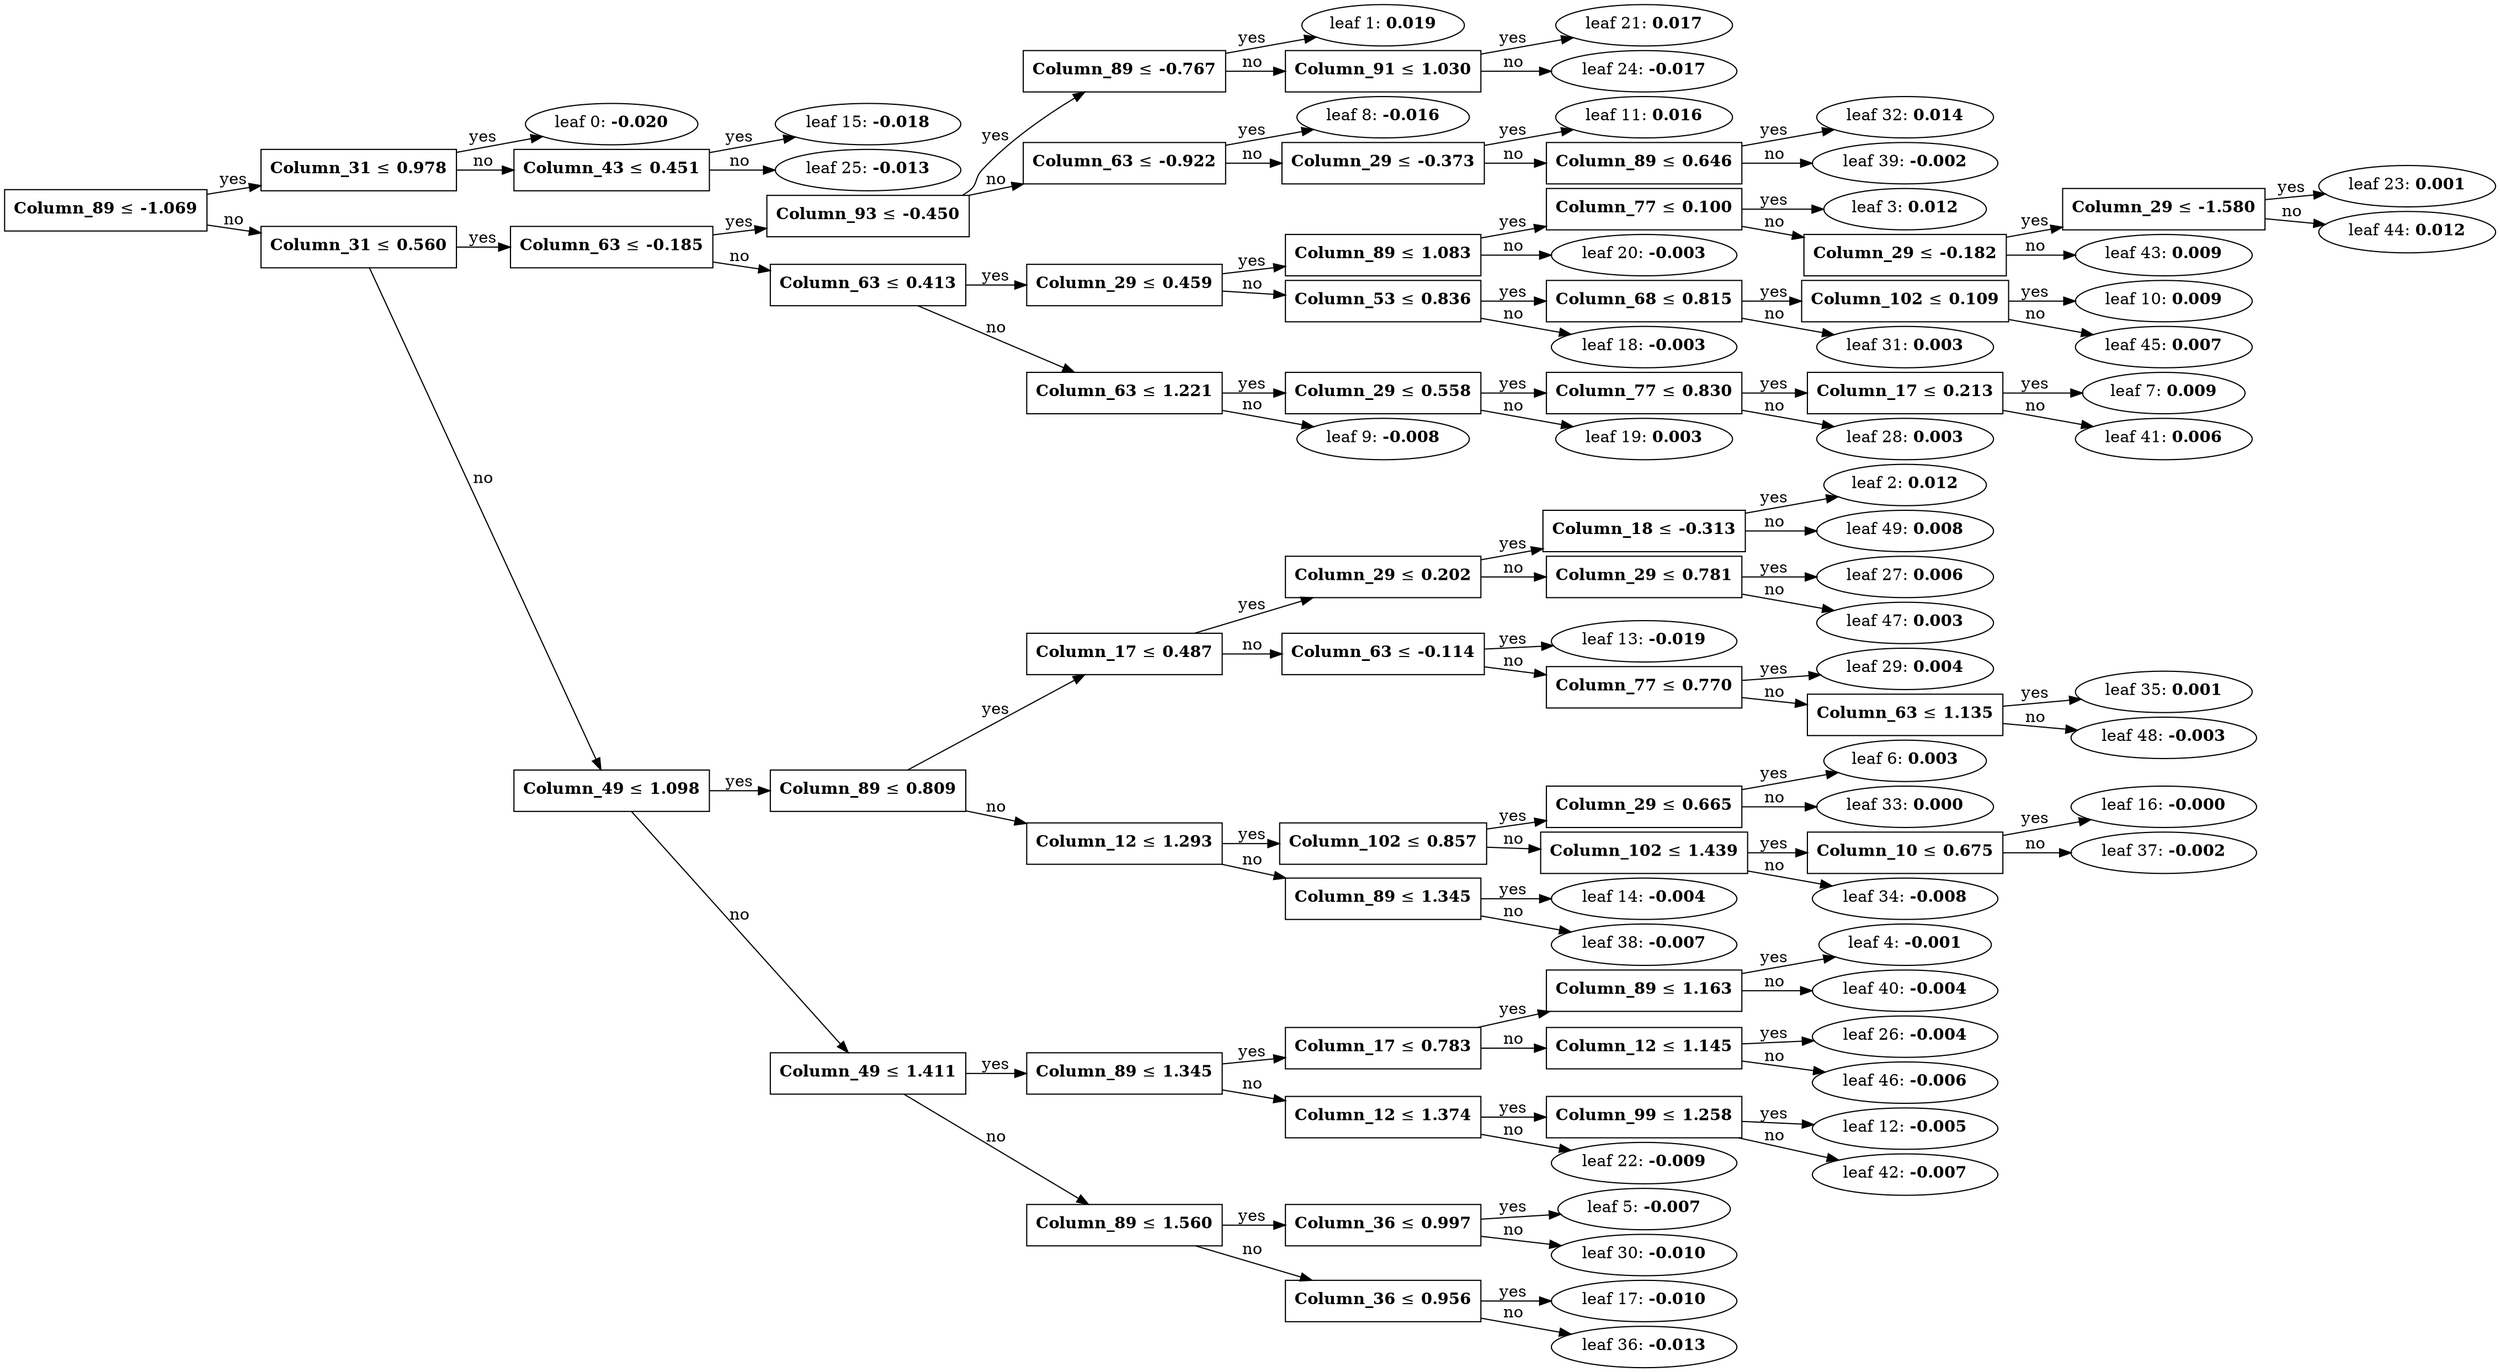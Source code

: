 digraph {
	graph [nodesep=0.05 rankdir=LR ranksep=0.3]
	split0 [label=<<B>Column_89</B> &#8804; <B>-1.069</B>> fillcolor=white shape=rectangle style=""]
	split14 [label=<<B>Column_31</B> &#8804; <B>0.978</B>> fillcolor=white shape=rectangle style=""]
	leaf0 [label=<leaf 0: <B>-0.020</B>>]
	split14 -> leaf0 [label=yes]
	split24 [label=<<B>Column_43</B> &#8804; <B>0.451</B>> fillcolor=white shape=rectangle style=""]
	leaf15 [label=<leaf 15: <B>-0.018</B>>]
	split24 -> leaf15 [label=yes]
	leaf25 [label=<leaf 25: <B>-0.013</B>>]
	split24 -> leaf25 [label=no]
	split14 -> split24 [label=no]
	split0 -> split14 [label=yes]
	split1 [label=<<B>Column_31</B> &#8804; <B>0.560</B>> fillcolor=white shape=rectangle style=""]
	split2 [label=<<B>Column_63</B> &#8804; <B>-0.185</B>> fillcolor=white shape=rectangle style=""]
	split7 [label=<<B>Column_93</B> &#8804; <B>-0.450</B>> fillcolor=white shape=rectangle style=""]
	split20 [label=<<B>Column_89</B> &#8804; <B>-0.767</B>> fillcolor=white shape=rectangle style=""]
	leaf1 [label=<leaf 1: <B>0.019</B>>]
	split20 -> leaf1 [label=yes]
	split23 [label=<<B>Column_91</B> &#8804; <B>1.030</B>> fillcolor=white shape=rectangle style=""]
	leaf21 [label=<leaf 21: <B>0.017</B>>]
	split23 -> leaf21 [label=yes]
	leaf24 [label=<leaf 24: <B>-0.017</B>>]
	split23 -> leaf24 [label=no]
	split20 -> split23 [label=no]
	split7 -> split20 [label=yes]
	split10 [label=<<B>Column_63</B> &#8804; <B>-0.922</B>> fillcolor=white shape=rectangle style=""]
	leaf8 [label=<leaf 8: <B>-0.016</B>>]
	split10 -> leaf8 [label=yes]
	split31 [label=<<B>Column_29</B> &#8804; <B>-0.373</B>> fillcolor=white shape=rectangle style=""]
	leaf11 [label=<leaf 11: <B>0.016</B>>]
	split31 -> leaf11 [label=yes]
	split38 [label=<<B>Column_89</B> &#8804; <B>0.646</B>> fillcolor=white shape=rectangle style=""]
	leaf32 [label=<leaf 32: <B>0.014</B>>]
	split38 -> leaf32 [label=yes]
	leaf39 [label=<leaf 39: <B>-0.002</B>>]
	split38 -> leaf39 [label=no]
	split31 -> split38 [label=no]
	split10 -> split31 [label=no]
	split7 -> split10 [label=no]
	split2 -> split7 [label=yes]
	split6 [label=<<B>Column_63</B> &#8804; <B>0.413</B>> fillcolor=white shape=rectangle style=""]
	split9 [label=<<B>Column_29</B> &#8804; <B>0.459</B>> fillcolor=white shape=rectangle style=""]
	split19 [label=<<B>Column_89</B> &#8804; <B>1.083</B>> fillcolor=white shape=rectangle style=""]
	split22 [label=<<B>Column_77</B> &#8804; <B>0.100</B>> fillcolor=white shape=rectangle style=""]
	leaf3 [label=<leaf 3: <B>0.012</B>>]
	split22 -> leaf3 [label=yes]
	split42 [label=<<B>Column_29</B> &#8804; <B>-0.182</B>> fillcolor=white shape=rectangle style=""]
	split43 [label=<<B>Column_29</B> &#8804; <B>-1.580</B>> fillcolor=white shape=rectangle style=""]
	leaf23 [label=<leaf 23: <B>0.001</B>>]
	split43 -> leaf23 [label=yes]
	leaf44 [label=<leaf 44: <B>0.012</B>>]
	split43 -> leaf44 [label=no]
	split42 -> split43 [label=yes]
	leaf43 [label=<leaf 43: <B>0.009</B>>]
	split42 -> leaf43 [label=no]
	split22 -> split42 [label=no]
	split19 -> split22 [label=yes]
	leaf20 [label=<leaf 20: <B>-0.003</B>>]
	split19 -> leaf20 [label=no]
	split9 -> split19 [label=yes]
	split17 [label=<<B>Column_53</B> &#8804; <B>0.836</B>> fillcolor=white shape=rectangle style=""]
	split30 [label=<<B>Column_68</B> &#8804; <B>0.815</B>> fillcolor=white shape=rectangle style=""]
	split44 [label=<<B>Column_102</B> &#8804; <B>0.109</B>> fillcolor=white shape=rectangle style=""]
	leaf10 [label=<leaf 10: <B>0.009</B>>]
	split44 -> leaf10 [label=yes]
	leaf45 [label=<leaf 45: <B>0.007</B>>]
	split44 -> leaf45 [label=no]
	split30 -> split44 [label=yes]
	leaf31 [label=<leaf 31: <B>0.003</B>>]
	split30 -> leaf31 [label=no]
	split17 -> split30 [label=yes]
	leaf18 [label=<leaf 18: <B>-0.003</B>>]
	split17 -> leaf18 [label=no]
	split9 -> split17 [label=no]
	split6 -> split9 [label=yes]
	split8 [label=<<B>Column_63</B> &#8804; <B>1.221</B>> fillcolor=white shape=rectangle style=""]
	split18 [label=<<B>Column_29</B> &#8804; <B>0.558</B>> fillcolor=white shape=rectangle style=""]
	split27 [label=<<B>Column_77</B> &#8804; <B>0.830</B>> fillcolor=white shape=rectangle style=""]
	split40 [label=<<B>Column_17</B> &#8804; <B>0.213</B>> fillcolor=white shape=rectangle style=""]
	leaf7 [label=<leaf 7: <B>0.009</B>>]
	split40 -> leaf7 [label=yes]
	leaf41 [label=<leaf 41: <B>0.006</B>>]
	split40 -> leaf41 [label=no]
	split27 -> split40 [label=yes]
	leaf28 [label=<leaf 28: <B>0.003</B>>]
	split27 -> leaf28 [label=no]
	split18 -> split27 [label=yes]
	leaf19 [label=<leaf 19: <B>0.003</B>>]
	split18 -> leaf19 [label=no]
	split8 -> split18 [label=yes]
	leaf9 [label=<leaf 9: <B>-0.008</B>>]
	split8 -> leaf9 [label=no]
	split6 -> split8 [label=no]
	split2 -> split6 [label=no]
	split1 -> split2 [label=yes]
	split3 [label=<<B>Column_49</B> &#8804; <B>1.098</B>> fillcolor=white shape=rectangle style=""]
	split5 [label=<<B>Column_89</B> &#8804; <B>0.809</B>> fillcolor=white shape=rectangle style=""]
	split12 [label=<<B>Column_17</B> &#8804; <B>0.487</B>> fillcolor=white shape=rectangle style=""]
	split26 [label=<<B>Column_29</B> &#8804; <B>0.202</B>> fillcolor=white shape=rectangle style=""]
	split48 [label=<<B>Column_18</B> &#8804; <B>-0.313</B>> fillcolor=white shape=rectangle style=""]
	leaf2 [label=<leaf 2: <B>0.012</B>>]
	split48 -> leaf2 [label=yes]
	leaf49 [label=<leaf 49: <B>0.008</B>>]
	split48 -> leaf49 [label=no]
	split26 -> split48 [label=yes]
	split46 [label=<<B>Column_29</B> &#8804; <B>0.781</B>> fillcolor=white shape=rectangle style=""]
	leaf27 [label=<leaf 27: <B>0.006</B>>]
	split46 -> leaf27 [label=yes]
	leaf47 [label=<leaf 47: <B>0.003</B>>]
	split46 -> leaf47 [label=no]
	split26 -> split46 [label=no]
	split12 -> split26 [label=yes]
	split28 [label=<<B>Column_63</B> &#8804; <B>-0.114</B>> fillcolor=white shape=rectangle style=""]
	leaf13 [label=<leaf 13: <B>-0.019</B>>]
	split28 -> leaf13 [label=yes]
	split34 [label=<<B>Column_77</B> &#8804; <B>0.770</B>> fillcolor=white shape=rectangle style=""]
	leaf29 [label=<leaf 29: <B>0.004</B>>]
	split34 -> leaf29 [label=yes]
	split47 [label=<<B>Column_63</B> &#8804; <B>1.135</B>> fillcolor=white shape=rectangle style=""]
	leaf35 [label=<leaf 35: <B>0.001</B>>]
	split47 -> leaf35 [label=yes]
	leaf48 [label=<leaf 48: <B>-0.003</B>>]
	split47 -> leaf48 [label=no]
	split34 -> split47 [label=no]
	split28 -> split34 [label=no]
	split12 -> split28 [label=no]
	split5 -> split12 [label=yes]
	split13 [label=<<B>Column_12</B> &#8804; <B>1.293</B>> fillcolor=white shape=rectangle style=""]
	split15 [label=<<B>Column_102</B> &#8804; <B>0.857</B>> fillcolor=white shape=rectangle style=""]
	split32 [label=<<B>Column_29</B> &#8804; <B>0.665</B>> fillcolor=white shape=rectangle style=""]
	leaf6 [label=<leaf 6: <B>0.003</B>>]
	split32 -> leaf6 [label=yes]
	leaf33 [label=<leaf 33: <B>0.000</B>>]
	split32 -> leaf33 [label=no]
	split15 -> split32 [label=yes]
	split33 [label=<<B>Column_102</B> &#8804; <B>1.439</B>> fillcolor=white shape=rectangle style=""]
	split36 [label=<<B>Column_10</B> &#8804; <B>0.675</B>> fillcolor=white shape=rectangle style=""]
	leaf16 [label=<leaf 16: <B>-0.000</B>>]
	split36 -> leaf16 [label=yes]
	leaf37 [label=<leaf 37: <B>-0.002</B>>]
	split36 -> leaf37 [label=no]
	split33 -> split36 [label=yes]
	leaf34 [label=<leaf 34: <B>-0.008</B>>]
	split33 -> leaf34 [label=no]
	split15 -> split33 [label=no]
	split13 -> split15 [label=yes]
	split37 [label=<<B>Column_89</B> &#8804; <B>1.345</B>> fillcolor=white shape=rectangle style=""]
	leaf14 [label=<leaf 14: <B>-0.004</B>>]
	split37 -> leaf14 [label=yes]
	leaf38 [label=<leaf 38: <B>-0.007</B>>]
	split37 -> leaf38 [label=no]
	split13 -> split37 [label=no]
	split5 -> split13 [label=no]
	split3 -> split5 [label=yes]
	split4 [label=<<B>Column_49</B> &#8804; <B>1.411</B>> fillcolor=white shape=rectangle style=""]
	split11 [label=<<B>Column_89</B> &#8804; <B>1.345</B>> fillcolor=white shape=rectangle style=""]
	split25 [label=<<B>Column_17</B> &#8804; <B>0.783</B>> fillcolor=white shape=rectangle style=""]
	split39 [label=<<B>Column_89</B> &#8804; <B>1.163</B>> fillcolor=white shape=rectangle style=""]
	leaf4 [label=<leaf 4: <B>-0.001</B>>]
	split39 -> leaf4 [label=yes]
	leaf40 [label=<leaf 40: <B>-0.004</B>>]
	split39 -> leaf40 [label=no]
	split25 -> split39 [label=yes]
	split45 [label=<<B>Column_12</B> &#8804; <B>1.145</B>> fillcolor=white shape=rectangle style=""]
	leaf26 [label=<leaf 26: <B>-0.004</B>>]
	split45 -> leaf26 [label=yes]
	leaf46 [label=<leaf 46: <B>-0.006</B>>]
	split45 -> leaf46 [label=no]
	split25 -> split45 [label=no]
	split11 -> split25 [label=yes]
	split21 [label=<<B>Column_12</B> &#8804; <B>1.374</B>> fillcolor=white shape=rectangle style=""]
	split41 [label=<<B>Column_99</B> &#8804; <B>1.258</B>> fillcolor=white shape=rectangle style=""]
	leaf12 [label=<leaf 12: <B>-0.005</B>>]
	split41 -> leaf12 [label=yes]
	leaf42 [label=<leaf 42: <B>-0.007</B>>]
	split41 -> leaf42 [label=no]
	split21 -> split41 [label=yes]
	leaf22 [label=<leaf 22: <B>-0.009</B>>]
	split21 -> leaf22 [label=no]
	split11 -> split21 [label=no]
	split4 -> split11 [label=yes]
	split16 [label=<<B>Column_89</B> &#8804; <B>1.560</B>> fillcolor=white shape=rectangle style=""]
	split29 [label=<<B>Column_36</B> &#8804; <B>0.997</B>> fillcolor=white shape=rectangle style=""]
	leaf5 [label=<leaf 5: <B>-0.007</B>>]
	split29 -> leaf5 [label=yes]
	leaf30 [label=<leaf 30: <B>-0.010</B>>]
	split29 -> leaf30 [label=no]
	split16 -> split29 [label=yes]
	split35 [label=<<B>Column_36</B> &#8804; <B>0.956</B>> fillcolor=white shape=rectangle style=""]
	leaf17 [label=<leaf 17: <B>-0.010</B>>]
	split35 -> leaf17 [label=yes]
	leaf36 [label=<leaf 36: <B>-0.013</B>>]
	split35 -> leaf36 [label=no]
	split16 -> split35 [label=no]
	split4 -> split16 [label=no]
	split3 -> split4 [label=no]
	split1 -> split3 [label=no]
	split0 -> split1 [label=no]
}
